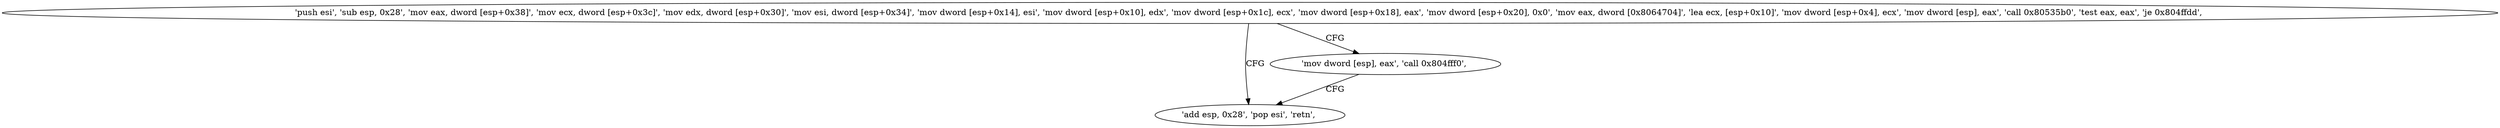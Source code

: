 digraph "func" {
"134545296" [label = "'push esi', 'sub esp, 0x28', 'mov eax, dword [esp+0x38]', 'mov ecx, dword [esp+0x3c]', 'mov edx, dword [esp+0x30]', 'mov esi, dword [esp+0x34]', 'mov dword [esp+0x14], esi', 'mov dword [esp+0x10], edx', 'mov dword [esp+0x1c], ecx', 'mov dword [esp+0x18], eax', 'mov dword [esp+0x20], 0x0', 'mov eax, dword [0x8064704]', 'lea ecx, [esp+0x10]', 'mov dword [esp+0x4], ecx', 'mov dword [esp], eax', 'call 0x80535b0', 'test eax, eax', 'je 0x804ffdd', " ]
"134545373" [label = "'add esp, 0x28', 'pop esi', 'retn', " ]
"134545365" [label = "'mov dword [esp], eax', 'call 0x804fff0', " ]
"134545296" -> "134545373" [ label = "CFG" ]
"134545296" -> "134545365" [ label = "CFG" ]
"134545365" -> "134545373" [ label = "CFG" ]
}
